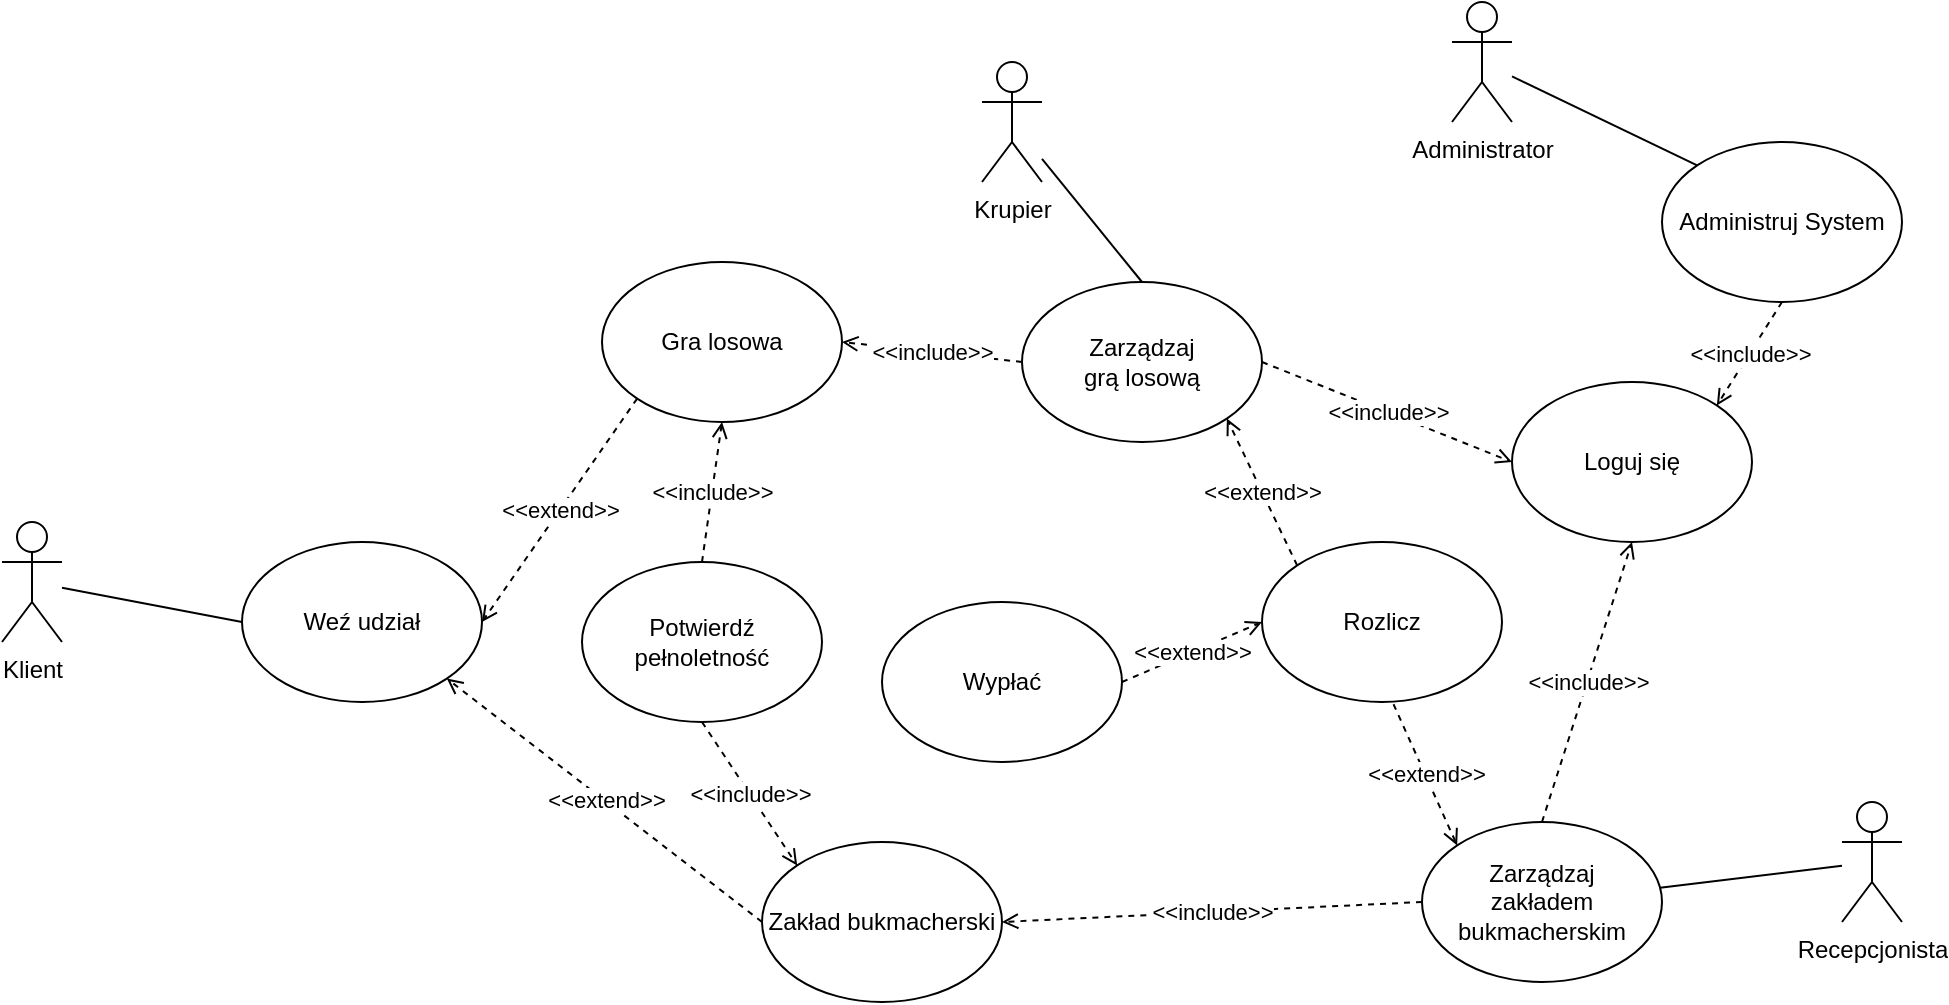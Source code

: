 <mxfile version="26.1.1">
  <diagram name="Page-1" id="c4acf3e9-155e-7222-9cf6-157b1a14988f">
    <mxGraphModel dx="1013" dy="1242" grid="1" gridSize="10" guides="1" tooltips="1" connect="1" arrows="1" fold="1" page="1" pageScale="1" pageWidth="1100" pageHeight="850" background="none" math="0" shadow="0">
      <root>
        <mxCell id="0" />
        <mxCell id="1" parent="0" />
        <mxCell id="vp1Ev-h1PS9OKGyUTr1B-1" value="Klient&lt;div&gt;&lt;br&gt;&lt;/div&gt;" style="shape=umlActor;verticalLabelPosition=bottom;verticalAlign=top;html=1;outlineConnect=0;" parent="1" vertex="1">
          <mxGeometry x="80" y="260" width="30" height="60" as="geometry" />
        </mxCell>
        <mxCell id="vp1Ev-h1PS9OKGyUTr1B-5" value="&lt;div&gt;Krupier&lt;/div&gt;&lt;div&gt;&lt;br&gt;&lt;/div&gt;" style="shape=umlActor;verticalLabelPosition=bottom;verticalAlign=top;html=1;outlineConnect=0;" parent="1" vertex="1">
          <mxGeometry x="570" y="30" width="30" height="60" as="geometry" />
        </mxCell>
        <mxCell id="vp1Ev-h1PS9OKGyUTr1B-6" value="&lt;div&gt;Recepcjonista&lt;/div&gt;&lt;div&gt;&lt;br&gt;&lt;/div&gt;" style="shape=umlActor;verticalLabelPosition=bottom;verticalAlign=top;html=1;outlineConnect=0;" parent="1" vertex="1">
          <mxGeometry x="1000" y="400" width="30" height="60" as="geometry" />
        </mxCell>
        <mxCell id="vp1Ev-h1PS9OKGyUTr1B-7" value="&lt;div&gt;Administrator&lt;/div&gt;&lt;div&gt;&lt;br&gt;&lt;/div&gt;" style="shape=umlActor;verticalLabelPosition=bottom;verticalAlign=top;html=1;outlineConnect=0;" parent="1" vertex="1">
          <mxGeometry x="805" width="30" height="60" as="geometry" />
        </mxCell>
        <mxCell id="vp1Ev-h1PS9OKGyUTr1B-10" value="Administruj System" style="ellipse;whiteSpace=wrap;html=1;" parent="1" vertex="1">
          <mxGeometry x="910" y="70" width="120" height="80" as="geometry" />
        </mxCell>
        <mxCell id="21yyyPcz-Bat1MeMMOh2-1" value="Weź udział" style="ellipse;whiteSpace=wrap;html=1;" vertex="1" parent="1">
          <mxGeometry x="200" y="270" width="120" height="80" as="geometry" />
        </mxCell>
        <mxCell id="21yyyPcz-Bat1MeMMOh2-2" value="Zakład bukmacherski" style="ellipse;whiteSpace=wrap;html=1;" vertex="1" parent="1">
          <mxGeometry x="460" y="420" width="120" height="80" as="geometry" />
        </mxCell>
        <mxCell id="21yyyPcz-Bat1MeMMOh2-3" value="Gra losowa" style="ellipse;whiteSpace=wrap;html=1;" vertex="1" parent="1">
          <mxGeometry x="380" y="130" width="120" height="80" as="geometry" />
        </mxCell>
        <mxCell id="21yyyPcz-Bat1MeMMOh2-6" value="" style="endArrow=open;html=1;rounded=0;entryX=1;entryY=0.5;entryDx=0;entryDy=0;dashed=1;endFill=0;exitX=0;exitY=1;exitDx=0;exitDy=0;" edge="1" parent="1" source="21yyyPcz-Bat1MeMMOh2-3" target="21yyyPcz-Bat1MeMMOh2-1">
          <mxGeometry relative="1" as="geometry">
            <mxPoint x="280" y="210" as="sourcePoint" />
            <mxPoint x="400" y="340" as="targetPoint" />
          </mxGeometry>
        </mxCell>
        <mxCell id="21yyyPcz-Bat1MeMMOh2-7" value="&amp;lt;&amp;lt;extend&amp;gt;&amp;gt;" style="edgeLabel;resizable=0;html=1;;align=center;verticalAlign=middle;" connectable="0" vertex="1" parent="21yyyPcz-Bat1MeMMOh2-6">
          <mxGeometry relative="1" as="geometry" />
        </mxCell>
        <mxCell id="21yyyPcz-Bat1MeMMOh2-10" value="" style="endArrow=open;html=1;rounded=0;exitX=0;exitY=0.5;exitDx=0;exitDy=0;jumpStyle=none;dashed=1;endFill=0;entryX=1;entryY=1;entryDx=0;entryDy=0;" edge="1" parent="1" source="21yyyPcz-Bat1MeMMOh2-2" target="21yyyPcz-Bat1MeMMOh2-1">
          <mxGeometry relative="1" as="geometry">
            <mxPoint x="486" y="509" as="sourcePoint" />
            <mxPoint x="290" y="360" as="targetPoint" />
          </mxGeometry>
        </mxCell>
        <mxCell id="21yyyPcz-Bat1MeMMOh2-11" value="&amp;lt;&amp;lt;extend&amp;gt;&amp;gt;" style="edgeLabel;resizable=0;html=1;;align=center;verticalAlign=middle;" connectable="0" vertex="1" parent="21yyyPcz-Bat1MeMMOh2-10">
          <mxGeometry relative="1" as="geometry" />
        </mxCell>
        <mxCell id="21yyyPcz-Bat1MeMMOh2-12" value="" style="endArrow=none;html=1;rounded=0;entryX=0;entryY=0.5;entryDx=0;entryDy=0;" edge="1" parent="1" source="vp1Ev-h1PS9OKGyUTr1B-1" target="21yyyPcz-Bat1MeMMOh2-1">
          <mxGeometry width="50" height="50" relative="1" as="geometry">
            <mxPoint x="270" y="500" as="sourcePoint" />
            <mxPoint x="320" y="450" as="targetPoint" />
          </mxGeometry>
        </mxCell>
        <mxCell id="21yyyPcz-Bat1MeMMOh2-15" value="Rozlicz" style="ellipse;whiteSpace=wrap;html=1;" vertex="1" parent="1">
          <mxGeometry x="710" y="270" width="120" height="80" as="geometry" />
        </mxCell>
        <mxCell id="21yyyPcz-Bat1MeMMOh2-17" value="Wypłać" style="ellipse;whiteSpace=wrap;html=1;" vertex="1" parent="1">
          <mxGeometry x="520" y="300" width="120" height="80" as="geometry" />
        </mxCell>
        <mxCell id="21yyyPcz-Bat1MeMMOh2-18" value="" style="endArrow=open;html=1;rounded=0;exitX=1;exitY=0.5;exitDx=0;exitDy=0;entryX=0;entryY=0.5;entryDx=0;entryDy=0;dashed=1;endFill=0;" edge="1" parent="1" source="21yyyPcz-Bat1MeMMOh2-17" target="21yyyPcz-Bat1MeMMOh2-15">
          <mxGeometry relative="1" as="geometry">
            <mxPoint x="756" y="620" as="sourcePoint" />
            <mxPoint x="758" y="558" as="targetPoint" />
          </mxGeometry>
        </mxCell>
        <mxCell id="21yyyPcz-Bat1MeMMOh2-19" value="&amp;lt;&amp;lt;extend&amp;gt;&amp;gt;" style="edgeLabel;resizable=0;html=1;;align=center;verticalAlign=middle;" connectable="0" vertex="1" parent="21yyyPcz-Bat1MeMMOh2-18">
          <mxGeometry relative="1" as="geometry" />
        </mxCell>
        <mxCell id="21yyyPcz-Bat1MeMMOh2-21" value="" style="endArrow=none;html=1;rounded=0;" edge="1" parent="1" source="vp1Ev-h1PS9OKGyUTr1B-6" target="21yyyPcz-Bat1MeMMOh2-28">
          <mxGeometry width="50" height="50" relative="1" as="geometry">
            <mxPoint x="790" y="410" as="sourcePoint" />
            <mxPoint x="840" y="360" as="targetPoint" />
          </mxGeometry>
        </mxCell>
        <mxCell id="21yyyPcz-Bat1MeMMOh2-24" value="" style="endArrow=open;html=1;rounded=0;entryX=1;entryY=0.5;entryDx=0;entryDy=0;endFill=0;dashed=1;exitX=0;exitY=0.5;exitDx=0;exitDy=0;" edge="1" parent="1" source="21yyyPcz-Bat1MeMMOh2-28" target="21yyyPcz-Bat1MeMMOh2-2">
          <mxGeometry relative="1" as="geometry">
            <mxPoint x="610" y="340" as="sourcePoint" />
            <mxPoint x="590" y="500" as="targetPoint" />
          </mxGeometry>
        </mxCell>
        <mxCell id="21yyyPcz-Bat1MeMMOh2-25" value="&amp;lt;&amp;lt;include&amp;gt;&amp;gt;" style="edgeLabel;resizable=0;html=1;;align=center;verticalAlign=middle;" connectable="0" vertex="1" parent="21yyyPcz-Bat1MeMMOh2-24">
          <mxGeometry relative="1" as="geometry" />
        </mxCell>
        <mxCell id="21yyyPcz-Bat1MeMMOh2-28" value="Zarządzaj&lt;div&gt;zakładem bukmacherskim&lt;/div&gt;" style="ellipse;whiteSpace=wrap;html=1;" vertex="1" parent="1">
          <mxGeometry x="790" y="410" width="120" height="80" as="geometry" />
        </mxCell>
        <mxCell id="21yyyPcz-Bat1MeMMOh2-40" value="Zarządzaj&lt;div&gt;grą losową&lt;/div&gt;" style="ellipse;whiteSpace=wrap;html=1;" vertex="1" parent="1">
          <mxGeometry x="590" y="140" width="120" height="80" as="geometry" />
        </mxCell>
        <mxCell id="21yyyPcz-Bat1MeMMOh2-41" value="" style="endArrow=open;html=1;rounded=0;entryX=1;entryY=0.5;entryDx=0;entryDy=0;endFill=0;dashed=1;exitX=0;exitY=0.5;exitDx=0;exitDy=0;" edge="1" parent="1" source="21yyyPcz-Bat1MeMMOh2-40" target="21yyyPcz-Bat1MeMMOh2-3">
          <mxGeometry relative="1" as="geometry">
            <mxPoint x="670" y="220" as="sourcePoint" />
            <mxPoint x="580" y="170" as="targetPoint" />
          </mxGeometry>
        </mxCell>
        <mxCell id="21yyyPcz-Bat1MeMMOh2-42" value="&amp;lt;&amp;lt;include&amp;gt;&amp;gt;" style="edgeLabel;resizable=0;html=1;;align=center;verticalAlign=middle;" connectable="0" vertex="1" parent="21yyyPcz-Bat1MeMMOh2-41">
          <mxGeometry relative="1" as="geometry" />
        </mxCell>
        <mxCell id="21yyyPcz-Bat1MeMMOh2-48" value="" style="endArrow=open;html=1;rounded=0;exitX=0.548;exitY=1.014;exitDx=0;exitDy=0;dashed=1;endFill=0;entryX=0;entryY=0;entryDx=0;entryDy=0;exitPerimeter=0;" edge="1" parent="1" source="21yyyPcz-Bat1MeMMOh2-15" target="21yyyPcz-Bat1MeMMOh2-28">
          <mxGeometry relative="1" as="geometry">
            <mxPoint x="900" y="280" as="sourcePoint" />
            <mxPoint x="750" y="240" as="targetPoint" />
          </mxGeometry>
        </mxCell>
        <mxCell id="21yyyPcz-Bat1MeMMOh2-49" value="&amp;lt;&amp;lt;extend&amp;gt;&amp;gt;" style="edgeLabel;resizable=0;html=1;;align=center;verticalAlign=middle;" connectable="0" vertex="1" parent="21yyyPcz-Bat1MeMMOh2-48">
          <mxGeometry relative="1" as="geometry" />
        </mxCell>
        <mxCell id="21yyyPcz-Bat1MeMMOh2-50" value="" style="endArrow=open;html=1;rounded=0;exitX=0;exitY=0;exitDx=0;exitDy=0;dashed=1;endFill=0;entryX=1;entryY=1;entryDx=0;entryDy=0;" edge="1" parent="1" source="21yyyPcz-Bat1MeMMOh2-15" target="21yyyPcz-Bat1MeMMOh2-40">
          <mxGeometry relative="1" as="geometry">
            <mxPoint x="858" y="268" as="sourcePoint" />
            <mxPoint x="770" y="200" as="targetPoint" />
          </mxGeometry>
        </mxCell>
        <mxCell id="21yyyPcz-Bat1MeMMOh2-51" value="&amp;lt;&amp;lt;extend&amp;gt;&amp;gt;" style="edgeLabel;resizable=0;html=1;;align=center;verticalAlign=middle;" connectable="0" vertex="1" parent="21yyyPcz-Bat1MeMMOh2-50">
          <mxGeometry relative="1" as="geometry" />
        </mxCell>
        <mxCell id="21yyyPcz-Bat1MeMMOh2-52" value="" style="endArrow=none;html=1;rounded=0;exitX=0.5;exitY=0;exitDx=0;exitDy=0;" edge="1" parent="1" source="21yyyPcz-Bat1MeMMOh2-40" target="vp1Ev-h1PS9OKGyUTr1B-5">
          <mxGeometry width="50" height="50" relative="1" as="geometry">
            <mxPoint x="700" y="250" as="sourcePoint" />
            <mxPoint x="750" y="200" as="targetPoint" />
          </mxGeometry>
        </mxCell>
        <mxCell id="21yyyPcz-Bat1MeMMOh2-53" value="Loguj się" style="ellipse;whiteSpace=wrap;html=1;" vertex="1" parent="1">
          <mxGeometry x="835" y="190" width="120" height="80" as="geometry" />
        </mxCell>
        <mxCell id="21yyyPcz-Bat1MeMMOh2-55" value="" style="endArrow=open;html=1;rounded=0;entryX=0.5;entryY=1;entryDx=0;entryDy=0;endFill=0;dashed=1;exitX=0.5;exitY=0;exitDx=0;exitDy=0;" edge="1" parent="1" source="21yyyPcz-Bat1MeMMOh2-28" target="21yyyPcz-Bat1MeMMOh2-53">
          <mxGeometry relative="1" as="geometry">
            <mxPoint x="1130" y="300" as="sourcePoint" />
            <mxPoint x="960" y="310" as="targetPoint" />
          </mxGeometry>
        </mxCell>
        <mxCell id="21yyyPcz-Bat1MeMMOh2-56" value="&amp;lt;&amp;lt;include&amp;gt;&amp;gt;" style="edgeLabel;resizable=0;html=1;;align=center;verticalAlign=middle;" connectable="0" vertex="1" parent="21yyyPcz-Bat1MeMMOh2-55">
          <mxGeometry relative="1" as="geometry" />
        </mxCell>
        <mxCell id="21yyyPcz-Bat1MeMMOh2-57" value="" style="endArrow=open;html=1;rounded=0;entryX=0;entryY=0.5;entryDx=0;entryDy=0;endFill=0;dashed=1;exitX=1;exitY=0.5;exitDx=0;exitDy=0;" edge="1" parent="1" source="21yyyPcz-Bat1MeMMOh2-40" target="21yyyPcz-Bat1MeMMOh2-53">
          <mxGeometry relative="1" as="geometry">
            <mxPoint x="1130" y="170" as="sourcePoint" />
            <mxPoint x="960" y="180" as="targetPoint" />
          </mxGeometry>
        </mxCell>
        <mxCell id="21yyyPcz-Bat1MeMMOh2-58" value="&amp;lt;&amp;lt;include&amp;gt;&amp;gt;" style="edgeLabel;resizable=0;html=1;;align=center;verticalAlign=middle;" connectable="0" vertex="1" parent="21yyyPcz-Bat1MeMMOh2-57">
          <mxGeometry relative="1" as="geometry" />
        </mxCell>
        <mxCell id="21yyyPcz-Bat1MeMMOh2-59" value="" style="endArrow=open;html=1;rounded=0;endFill=0;dashed=1;entryX=1;entryY=0;entryDx=0;entryDy=0;exitX=0.5;exitY=1;exitDx=0;exitDy=0;" edge="1" parent="1" source="vp1Ev-h1PS9OKGyUTr1B-10" target="21yyyPcz-Bat1MeMMOh2-53">
          <mxGeometry relative="1" as="geometry">
            <mxPoint x="1070" y="300" as="sourcePoint" />
            <mxPoint x="1060" y="170" as="targetPoint" />
          </mxGeometry>
        </mxCell>
        <mxCell id="21yyyPcz-Bat1MeMMOh2-60" value="&amp;lt;&amp;lt;include&amp;gt;&amp;gt;" style="edgeLabel;resizable=0;html=1;;align=center;verticalAlign=middle;" connectable="0" vertex="1" parent="21yyyPcz-Bat1MeMMOh2-59">
          <mxGeometry relative="1" as="geometry" />
        </mxCell>
        <mxCell id="21yyyPcz-Bat1MeMMOh2-62" value="" style="endArrow=none;html=1;rounded=0;exitX=0;exitY=0;exitDx=0;exitDy=0;" edge="1" parent="1" source="vp1Ev-h1PS9OKGyUTr1B-10" target="vp1Ev-h1PS9OKGyUTr1B-7">
          <mxGeometry width="50" height="50" relative="1" as="geometry">
            <mxPoint x="810" y="430" as="sourcePoint" />
            <mxPoint x="860" y="380" as="targetPoint" />
          </mxGeometry>
        </mxCell>
        <mxCell id="21yyyPcz-Bat1MeMMOh2-63" value="Potwierdź&lt;div&gt;pełnoletność&lt;/div&gt;" style="ellipse;whiteSpace=wrap;html=1;" vertex="1" parent="1">
          <mxGeometry x="370" y="280" width="120" height="80" as="geometry" />
        </mxCell>
        <mxCell id="21yyyPcz-Bat1MeMMOh2-64" value="" style="endArrow=open;html=1;rounded=0;endFill=0;dashed=1;exitX=0.5;exitY=0;exitDx=0;exitDy=0;entryX=0.5;entryY=1;entryDx=0;entryDy=0;" edge="1" parent="1" source="21yyyPcz-Bat1MeMMOh2-63" target="21yyyPcz-Bat1MeMMOh2-3">
          <mxGeometry relative="1" as="geometry">
            <mxPoint x="720" y="430" as="sourcePoint" />
            <mxPoint x="200" y="410" as="targetPoint" />
          </mxGeometry>
        </mxCell>
        <mxCell id="21yyyPcz-Bat1MeMMOh2-65" value="&amp;lt;&amp;lt;include&amp;gt;&amp;gt;" style="edgeLabel;resizable=0;html=1;;align=center;verticalAlign=middle;" connectable="0" vertex="1" parent="21yyyPcz-Bat1MeMMOh2-64">
          <mxGeometry relative="1" as="geometry" />
        </mxCell>
        <mxCell id="21yyyPcz-Bat1MeMMOh2-68" value="" style="endArrow=open;html=1;rounded=0;endFill=0;dashed=1;exitX=0.5;exitY=1;exitDx=0;exitDy=0;entryX=0;entryY=0;entryDx=0;entryDy=0;" edge="1" parent="1" source="21yyyPcz-Bat1MeMMOh2-63" target="21yyyPcz-Bat1MeMMOh2-2">
          <mxGeometry relative="1" as="geometry">
            <mxPoint x="310" y="540" as="sourcePoint" />
            <mxPoint x="300" y="480" as="targetPoint" />
          </mxGeometry>
        </mxCell>
        <mxCell id="21yyyPcz-Bat1MeMMOh2-69" value="&amp;lt;&amp;lt;include&amp;gt;&amp;gt;" style="edgeLabel;resizable=0;html=1;;align=center;verticalAlign=middle;" connectable="0" vertex="1" parent="21yyyPcz-Bat1MeMMOh2-68">
          <mxGeometry relative="1" as="geometry" />
        </mxCell>
      </root>
    </mxGraphModel>
  </diagram>
</mxfile>
